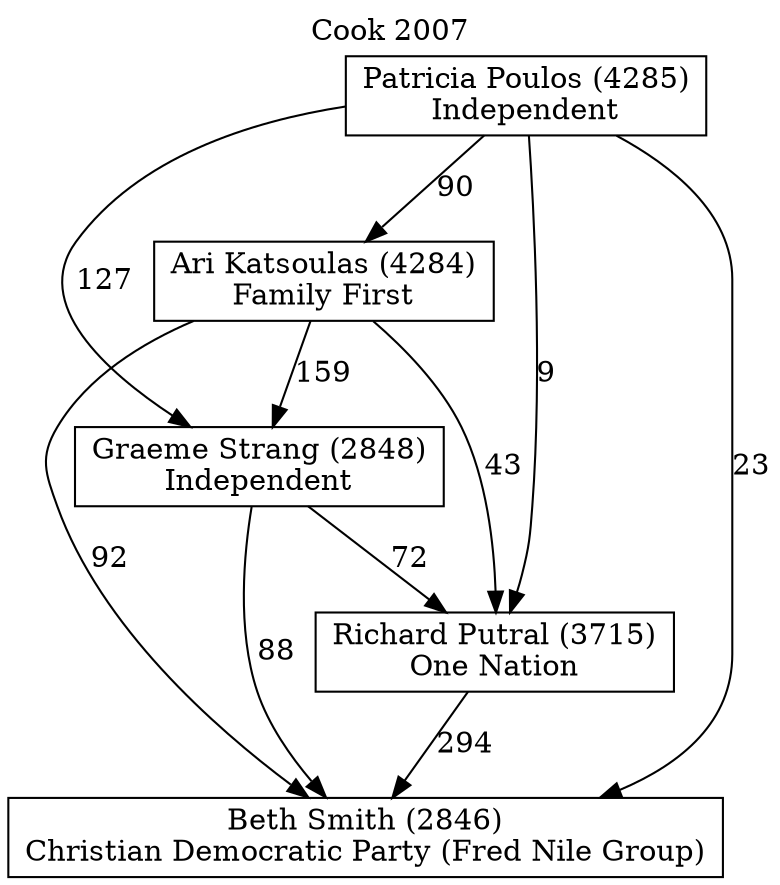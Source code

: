 // House preference flow
digraph "Beth Smith (2846)_Cook_2007" {
	graph [label="Cook 2007" labelloc=t mclimit=2]
	node [shape=box]
	"Beth Smith (2846)" [label="Beth Smith (2846)
Christian Democratic Party (Fred Nile Group)"]
	"Richard Putral (3715)" [label="Richard Putral (3715)
One Nation"]
	"Graeme Strang (2848)" [label="Graeme Strang (2848)
Independent"]
	"Ari Katsoulas (4284)" [label="Ari Katsoulas (4284)
Family First"]
	"Patricia Poulos (4285)" [label="Patricia Poulos (4285)
Independent"]
	"Richard Putral (3715)" -> "Beth Smith (2846)" [label=294]
	"Graeme Strang (2848)" -> "Richard Putral (3715)" [label=72]
	"Ari Katsoulas (4284)" -> "Graeme Strang (2848)" [label=159]
	"Patricia Poulos (4285)" -> "Ari Katsoulas (4284)" [label=90]
	"Graeme Strang (2848)" -> "Beth Smith (2846)" [label=88]
	"Ari Katsoulas (4284)" -> "Beth Smith (2846)" [label=92]
	"Patricia Poulos (4285)" -> "Beth Smith (2846)" [label=23]
	"Patricia Poulos (4285)" -> "Graeme Strang (2848)" [label=127]
	"Ari Katsoulas (4284)" -> "Richard Putral (3715)" [label=43]
	"Patricia Poulos (4285)" -> "Richard Putral (3715)" [label=9]
}

